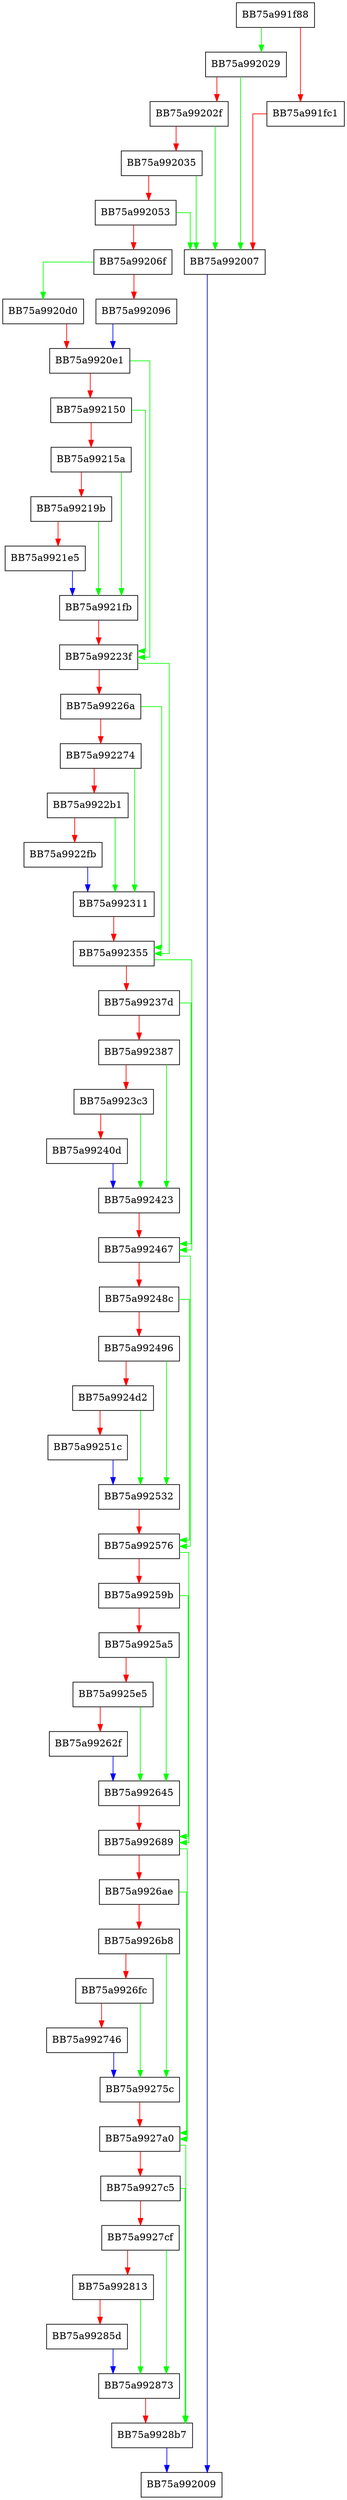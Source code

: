 digraph init {
  node [shape="box"];
  graph [splines=ortho];
  BB75a991f88 -> BB75a992029 [color="green"];
  BB75a991f88 -> BB75a991fc1 [color="red"];
  BB75a991fc1 -> BB75a992007 [color="red"];
  BB75a992007 -> BB75a992009 [color="blue"];
  BB75a992029 -> BB75a992007 [color="green"];
  BB75a992029 -> BB75a99202f [color="red"];
  BB75a99202f -> BB75a992007 [color="green"];
  BB75a99202f -> BB75a992035 [color="red"];
  BB75a992035 -> BB75a992007 [color="green"];
  BB75a992035 -> BB75a992053 [color="red"];
  BB75a992053 -> BB75a992007 [color="green"];
  BB75a992053 -> BB75a99206f [color="red"];
  BB75a99206f -> BB75a9920d0 [color="green"];
  BB75a99206f -> BB75a992096 [color="red"];
  BB75a992096 -> BB75a9920e1 [color="blue"];
  BB75a9920d0 -> BB75a9920e1 [color="red"];
  BB75a9920e1 -> BB75a99223f [color="green"];
  BB75a9920e1 -> BB75a992150 [color="red"];
  BB75a992150 -> BB75a99223f [color="green"];
  BB75a992150 -> BB75a99215a [color="red"];
  BB75a99215a -> BB75a9921fb [color="green"];
  BB75a99215a -> BB75a99219b [color="red"];
  BB75a99219b -> BB75a9921fb [color="green"];
  BB75a99219b -> BB75a9921e5 [color="red"];
  BB75a9921e5 -> BB75a9921fb [color="blue"];
  BB75a9921fb -> BB75a99223f [color="red"];
  BB75a99223f -> BB75a992355 [color="green"];
  BB75a99223f -> BB75a99226a [color="red"];
  BB75a99226a -> BB75a992355 [color="green"];
  BB75a99226a -> BB75a992274 [color="red"];
  BB75a992274 -> BB75a992311 [color="green"];
  BB75a992274 -> BB75a9922b1 [color="red"];
  BB75a9922b1 -> BB75a992311 [color="green"];
  BB75a9922b1 -> BB75a9922fb [color="red"];
  BB75a9922fb -> BB75a992311 [color="blue"];
  BB75a992311 -> BB75a992355 [color="red"];
  BB75a992355 -> BB75a992467 [color="green"];
  BB75a992355 -> BB75a99237d [color="red"];
  BB75a99237d -> BB75a992467 [color="green"];
  BB75a99237d -> BB75a992387 [color="red"];
  BB75a992387 -> BB75a992423 [color="green"];
  BB75a992387 -> BB75a9923c3 [color="red"];
  BB75a9923c3 -> BB75a992423 [color="green"];
  BB75a9923c3 -> BB75a99240d [color="red"];
  BB75a99240d -> BB75a992423 [color="blue"];
  BB75a992423 -> BB75a992467 [color="red"];
  BB75a992467 -> BB75a992576 [color="green"];
  BB75a992467 -> BB75a99248c [color="red"];
  BB75a99248c -> BB75a992576 [color="green"];
  BB75a99248c -> BB75a992496 [color="red"];
  BB75a992496 -> BB75a992532 [color="green"];
  BB75a992496 -> BB75a9924d2 [color="red"];
  BB75a9924d2 -> BB75a992532 [color="green"];
  BB75a9924d2 -> BB75a99251c [color="red"];
  BB75a99251c -> BB75a992532 [color="blue"];
  BB75a992532 -> BB75a992576 [color="red"];
  BB75a992576 -> BB75a992689 [color="green"];
  BB75a992576 -> BB75a99259b [color="red"];
  BB75a99259b -> BB75a992689 [color="green"];
  BB75a99259b -> BB75a9925a5 [color="red"];
  BB75a9925a5 -> BB75a992645 [color="green"];
  BB75a9925a5 -> BB75a9925e5 [color="red"];
  BB75a9925e5 -> BB75a992645 [color="green"];
  BB75a9925e5 -> BB75a99262f [color="red"];
  BB75a99262f -> BB75a992645 [color="blue"];
  BB75a992645 -> BB75a992689 [color="red"];
  BB75a992689 -> BB75a9927a0 [color="green"];
  BB75a992689 -> BB75a9926ae [color="red"];
  BB75a9926ae -> BB75a9927a0 [color="green"];
  BB75a9926ae -> BB75a9926b8 [color="red"];
  BB75a9926b8 -> BB75a99275c [color="green"];
  BB75a9926b8 -> BB75a9926fc [color="red"];
  BB75a9926fc -> BB75a99275c [color="green"];
  BB75a9926fc -> BB75a992746 [color="red"];
  BB75a992746 -> BB75a99275c [color="blue"];
  BB75a99275c -> BB75a9927a0 [color="red"];
  BB75a9927a0 -> BB75a9928b7 [color="green"];
  BB75a9927a0 -> BB75a9927c5 [color="red"];
  BB75a9927c5 -> BB75a9928b7 [color="green"];
  BB75a9927c5 -> BB75a9927cf [color="red"];
  BB75a9927cf -> BB75a992873 [color="green"];
  BB75a9927cf -> BB75a992813 [color="red"];
  BB75a992813 -> BB75a992873 [color="green"];
  BB75a992813 -> BB75a99285d [color="red"];
  BB75a99285d -> BB75a992873 [color="blue"];
  BB75a992873 -> BB75a9928b7 [color="red"];
  BB75a9928b7 -> BB75a992009 [color="blue"];
}